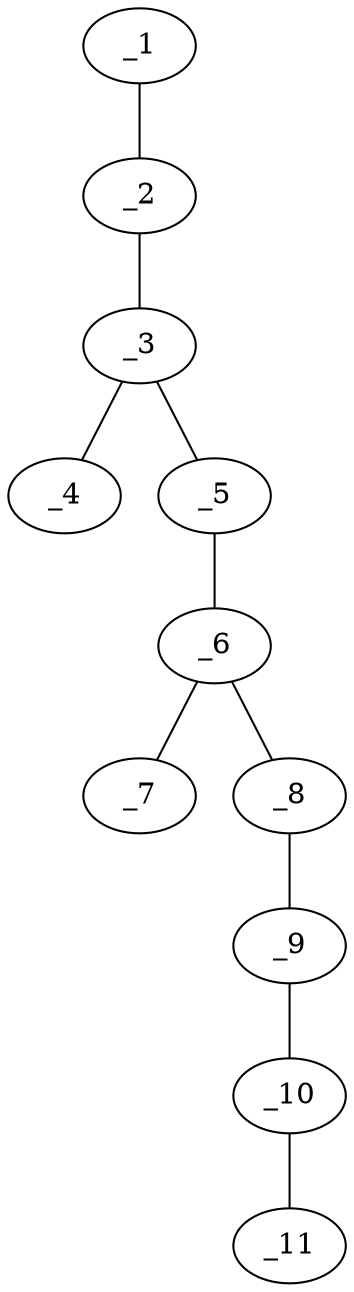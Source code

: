 graph molid634241 {
	_1	 [charge=0,
		chem=1,
		symbol="C  ",
		x="8.9282",
		y="0.25"];
	_2	 [charge=0,
		chem=2,
		symbol="O  ",
		x="8.0622",
		y="0.75"];
	_1 -- _2	 [valence=1];
	_3	 [charge=0,
		chem=1,
		symbol="C  ",
		x="7.1962",
		y="0.25"];
	_2 -- _3	 [valence=1];
	_4	 [charge=0,
		chem=2,
		symbol="O  ",
		x="7.1962",
		y="-0.75"];
	_3 -- _4	 [valence=2];
	_5	 [charge=0,
		chem=1,
		symbol="C  ",
		x="6.3301",
		y="0.75"];
	_3 -- _5	 [valence=1];
	_6	 [charge=0,
		chem=1,
		symbol="C  ",
		x="5.4641",
		y="0.25"];
	_5 -- _6	 [valence=1];
	_7	 [charge=0,
		chem=2,
		symbol="O  ",
		x="5.4641",
		y="-0.75"];
	_6 -- _7	 [valence=2];
	_8	 [charge=0,
		chem=1,
		symbol="C  ",
		x="4.5981",
		y="0.75"];
	_6 -- _8	 [valence=1];
	_9	 [charge=0,
		chem=1,
		symbol="C  ",
		x="3.7321",
		y="0.25"];
	_8 -- _9	 [valence=1];
	_10	 [charge=0,
		chem=1,
		symbol="C  ",
		x="2.866",
		y="0.75"];
	_9 -- _10	 [valence=1];
	_11	 [charge=0,
		chem=1,
		symbol="C  ",
		x=2,
		y="0.25"];
	_10 -- _11	 [valence=2];
}
